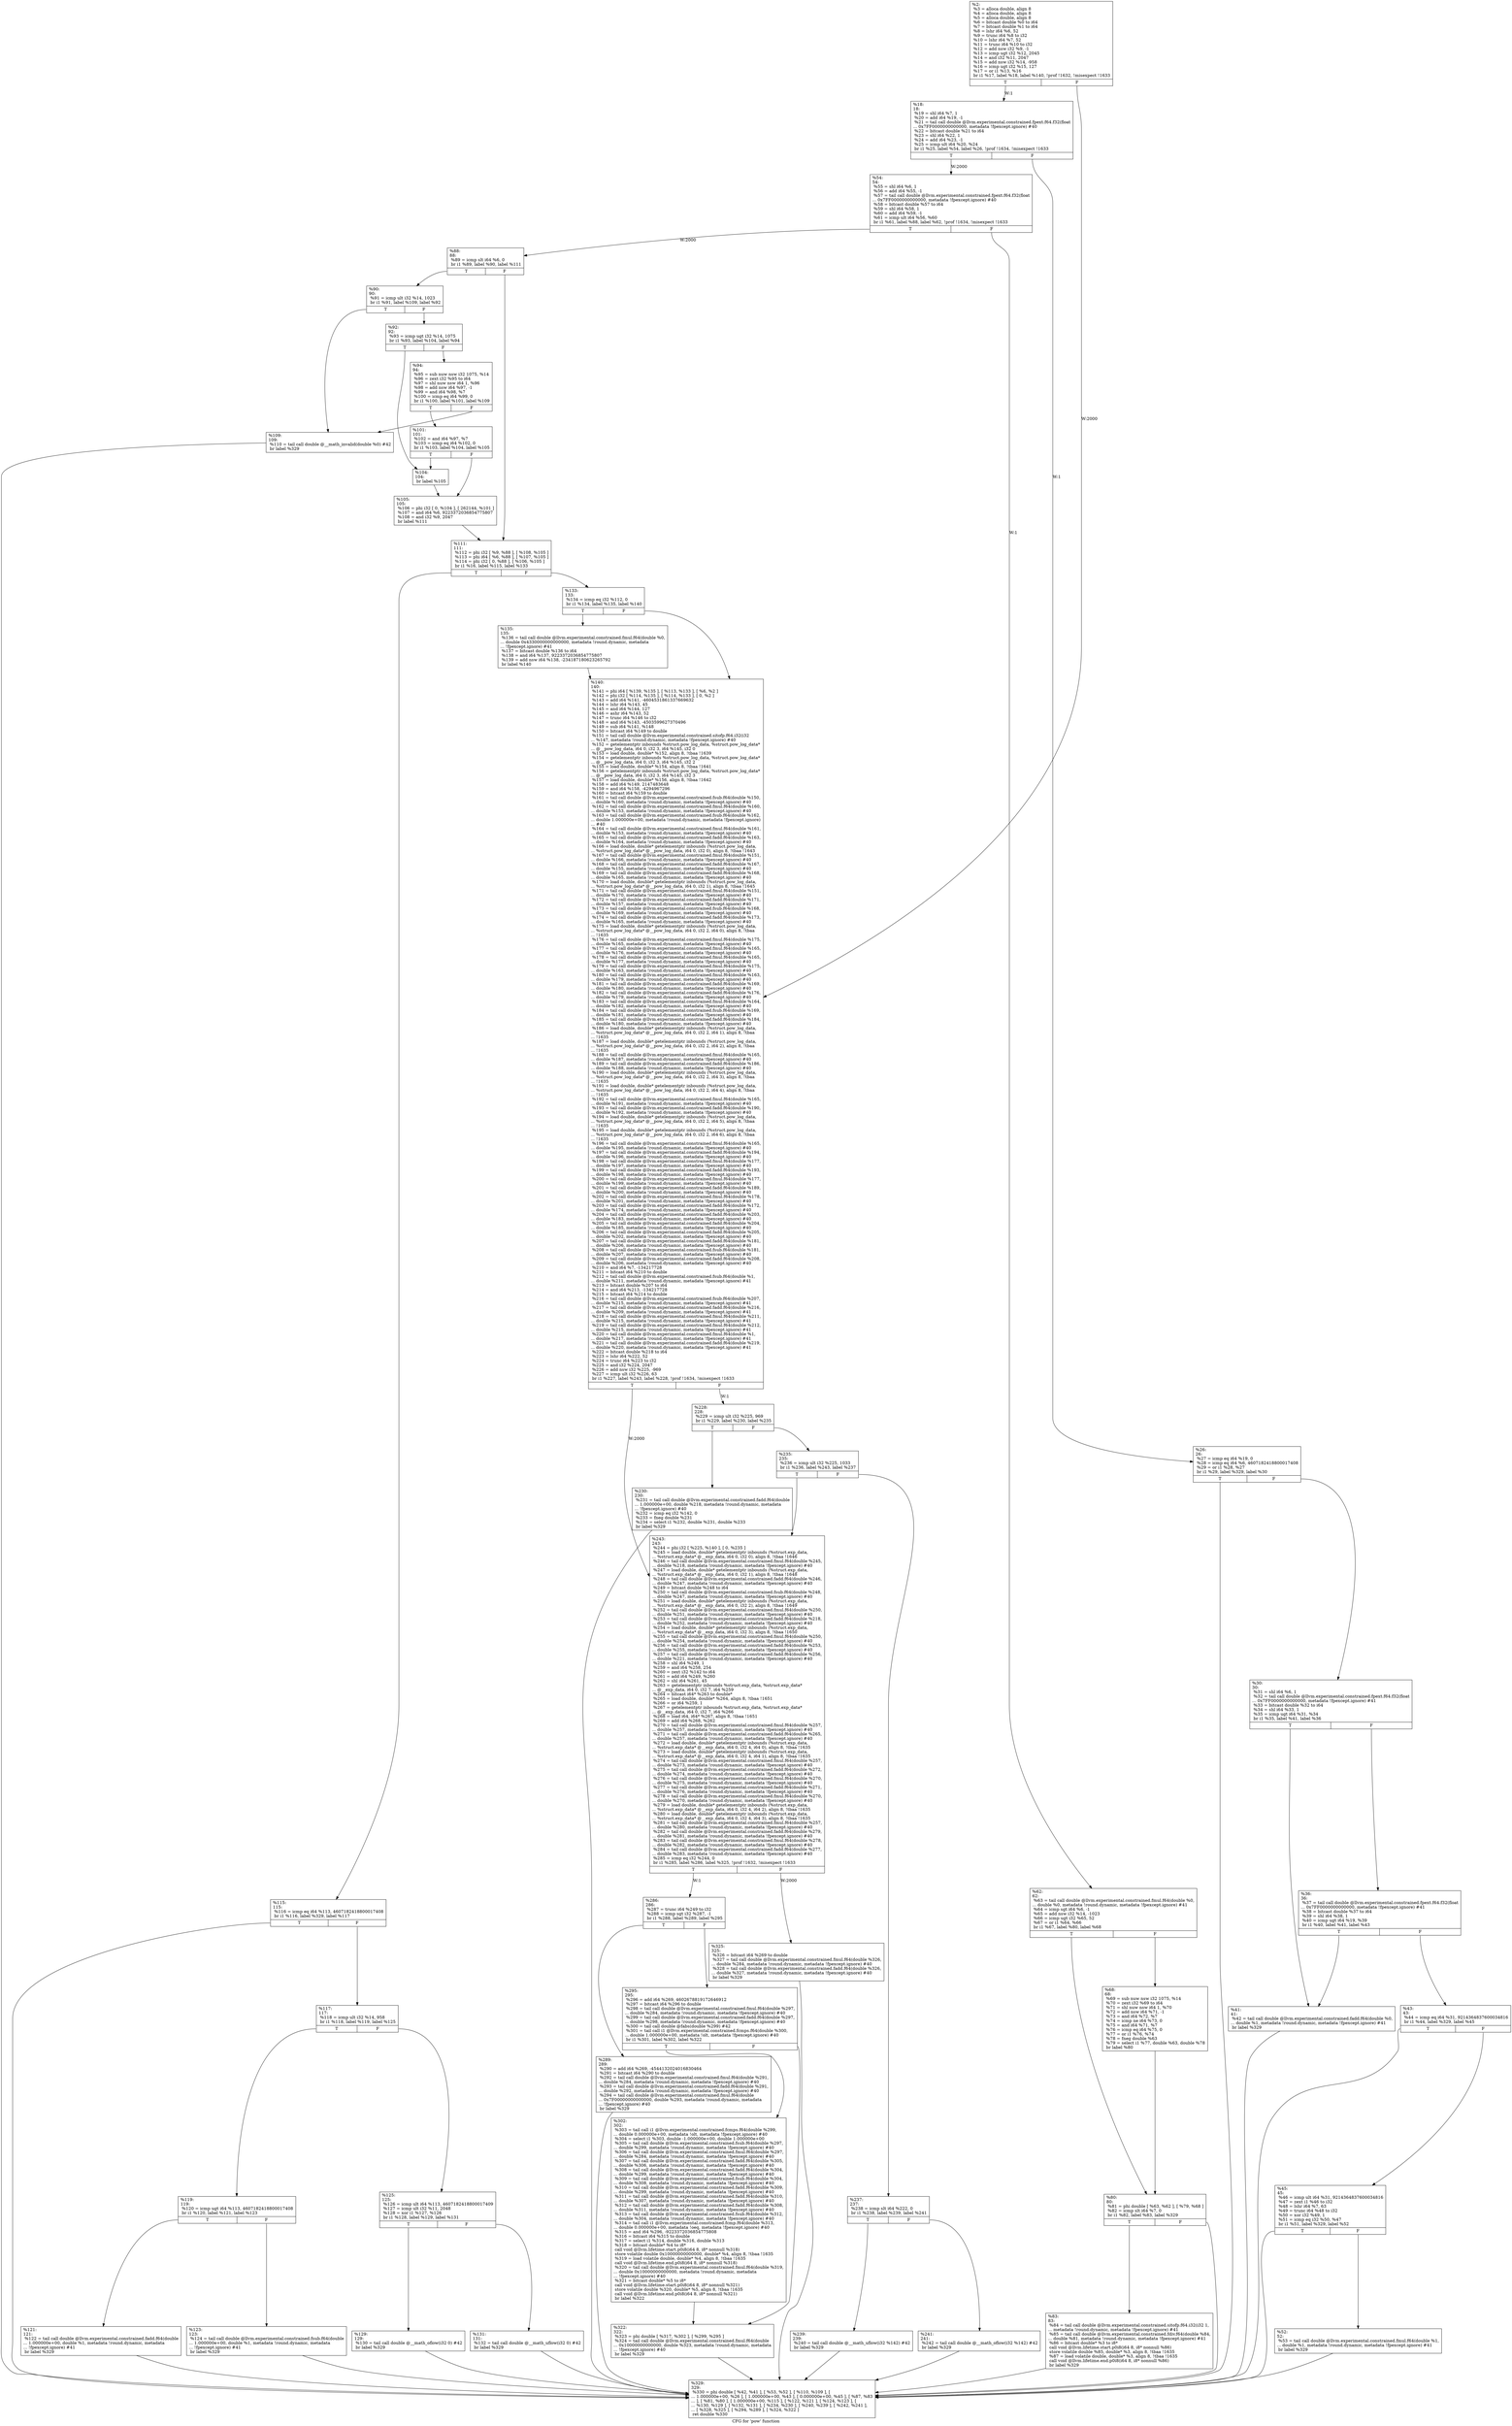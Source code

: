 digraph "CFG for 'pow' function" {
	label="CFG for 'pow' function";

	Node0x1887bf0 [shape=record,label="{%2:\l  %3 = alloca double, align 8\l  %4 = alloca double, align 8\l  %5 = alloca double, align 8\l  %6 = bitcast double %0 to i64\l  %7 = bitcast double %1 to i64\l  %8 = lshr i64 %6, 52\l  %9 = trunc i64 %8 to i32\l  %10 = lshr i64 %7, 52\l  %11 = trunc i64 %10 to i32\l  %12 = add nsw i32 %9, -1\l  %13 = icmp ugt i32 %12, 2045\l  %14 = and i32 %11, 2047\l  %15 = add nsw i32 %14, -958\l  %16 = icmp ugt i32 %15, 127\l  %17 = or i1 %13, %16\l  br i1 %17, label %18, label %140, !prof !1632, !misexpect !1633\l|{<s0>T|<s1>F}}"];
	Node0x1887bf0:s0 -> Node0x1887ca0[label="W:1"];
	Node0x1887bf0:s1 -> Node0x18886a0[label="W:2000"];
	Node0x1887ca0 [shape=record,label="{%18:\l18:                                               \l  %19 = shl i64 %7, 1\l  %20 = add i64 %19, -1\l  %21 = tail call double @llvm.experimental.constrained.fpext.f64.f32(float\l... 0x7FF0000000000000, metadata !fpexcept.ignore) #40\l  %22 = bitcast double %21 to i64\l  %23 = shl i64 %22, 1\l  %24 = add i64 %23, -1\l  %25 = icmp ult i64 %20, %24\l  br i1 %25, label %54, label %26, !prof !1634, !misexpect !1633\l|{<s0>T|<s1>F}}"];
	Node0x1887ca0:s0 -> Node0x1887f20[label="W:2000"];
	Node0x1887ca0:s1 -> Node0x1887cf0[label="W:1"];
	Node0x1887cf0 [shape=record,label="{%26:\l26:                                               \l  %27 = icmp eq i64 %19, 0\l  %28 = icmp eq i64 %6, 4607182418800017408\l  %29 = or i1 %28, %27\l  br i1 %29, label %329, label %30\l|{<s0>T|<s1>F}}"];
	Node0x1887cf0:s0 -> Node0x1888b00;
	Node0x1887cf0:s1 -> Node0x1887d40;
	Node0x1887d40 [shape=record,label="{%30:\l30:                                               \l  %31 = shl i64 %6, 1\l  %32 = tail call double @llvm.experimental.constrained.fpext.f64.f32(float\l... 0x7FF0000000000000, metadata !fpexcept.ignore) #41\l  %33 = bitcast double %32 to i64\l  %34 = shl i64 %33, 1\l  %35 = icmp ugt i64 %31, %34\l  br i1 %35, label %41, label %36\l|{<s0>T|<s1>F}}"];
	Node0x1887d40:s0 -> Node0x1887de0;
	Node0x1887d40:s1 -> Node0x1887d90;
	Node0x1887d90 [shape=record,label="{%36:\l36:                                               \l  %37 = tail call double @llvm.experimental.constrained.fpext.f64.f32(float\l... 0x7FF0000000000000, metadata !fpexcept.ignore) #41\l  %38 = bitcast double %37 to i64\l  %39 = shl i64 %38, 1\l  %40 = icmp ugt i64 %19, %39\l  br i1 %40, label %41, label %43\l|{<s0>T|<s1>F}}"];
	Node0x1887d90:s0 -> Node0x1887de0;
	Node0x1887d90:s1 -> Node0x1887e30;
	Node0x1887de0 [shape=record,label="{%41:\l41:                                               \l  %42 = tail call double @llvm.experimental.constrained.fadd.f64(double %0,\l... double %1, metadata !round.dynamic, metadata !fpexcept.ignore) #41\l  br label %329\l}"];
	Node0x1887de0 -> Node0x1888b00;
	Node0x1887e30 [shape=record,label="{%43:\l43:                                               \l  %44 = icmp eq i64 %31, 9214364837600034816\l  br i1 %44, label %329, label %45\l|{<s0>T|<s1>F}}"];
	Node0x1887e30:s0 -> Node0x1888b00;
	Node0x1887e30:s1 -> Node0x1887e80;
	Node0x1887e80 [shape=record,label="{%45:\l45:                                               \l  %46 = icmp ult i64 %31, 9214364837600034816\l  %47 = zext i1 %46 to i32\l  %48 = lshr i64 %7, 63\l  %49 = trunc i64 %48 to i32\l  %50 = xor i32 %49, 1\l  %51 = icmp eq i32 %50, %47\l  br i1 %51, label %329, label %52\l|{<s0>T|<s1>F}}"];
	Node0x1887e80:s0 -> Node0x1888b00;
	Node0x1887e80:s1 -> Node0x1887ed0;
	Node0x1887ed0 [shape=record,label="{%52:\l52:                                               \l  %53 = tail call double @llvm.experimental.constrained.fmul.f64(double %1,\l... double %1, metadata !round.dynamic, metadata !fpexcept.ignore) #41\l  br label %329\l}"];
	Node0x1887ed0 -> Node0x1888b00;
	Node0x1887f20 [shape=record,label="{%54:\l54:                                               \l  %55 = shl i64 %6, 1\l  %56 = add i64 %55, -1\l  %57 = tail call double @llvm.experimental.constrained.fpext.f64.f32(float\l... 0x7FF0000000000000, metadata !fpexcept.ignore) #40\l  %58 = bitcast double %57 to i64\l  %59 = shl i64 %58, 1\l  %60 = add i64 %59, -1\l  %61 = icmp ult i64 %56, %60\l  br i1 %61, label %88, label %62, !prof !1634, !misexpect !1633\l|{<s0>T|<s1>F}}"];
	Node0x1887f20:s0 -> Node0x18880b0[label="W:2000"];
	Node0x1887f20:s1 -> Node0x1887f70[label="W:1"];
	Node0x1887f70 [shape=record,label="{%62:\l62:                                               \l  %63 = tail call double @llvm.experimental.constrained.fmul.f64(double %0,\l... double %0, metadata !round.dynamic, metadata !fpexcept.ignore) #41\l  %64 = icmp sgt i64 %6, -1\l  %65 = add nsw i32 %14, -1023\l  %66 = icmp ugt i32 %65, 52\l  %67 = or i1 %64, %66\l  br i1 %67, label %80, label %68\l|{<s0>T|<s1>F}}"];
	Node0x1887f70:s0 -> Node0x1888010;
	Node0x1887f70:s1 -> Node0x1887fc0;
	Node0x1887fc0 [shape=record,label="{%68:\l68:                                               \l  %69 = sub nuw nsw i32 1075, %14\l  %70 = zext i32 %69 to i64\l  %71 = shl nuw nsw i64 1, %70\l  %72 = add nsw i64 %71, -1\l  %73 = and i64 %72, %7\l  %74 = icmp ne i64 %73, 0\l  %75 = and i64 %71, %7\l  %76 = icmp eq i64 %75, 0\l  %77 = or i1 %76, %74\l  %78 = fneg double %63\l  %79 = select i1 %77, double %63, double %78\l  br label %80\l}"];
	Node0x1887fc0 -> Node0x1888010;
	Node0x1888010 [shape=record,label="{%80:\l80:                                               \l  %81 = phi double [ %63, %62 ], [ %79, %68 ]\l  %82 = icmp slt i64 %7, 0\l  br i1 %82, label %83, label %329\l|{<s0>T|<s1>F}}"];
	Node0x1888010:s0 -> Node0x1888060;
	Node0x1888010:s1 -> Node0x1888b00;
	Node0x1888060 [shape=record,label="{%83:\l83:                                               \l  %84 = tail call double @llvm.experimental.constrained.sitofp.f64.i32(i32 1,\l... metadata !round.dynamic, metadata !fpexcept.ignore) #41\l  %85 = tail call double @llvm.experimental.constrained.fdiv.f64(double %84,\l... double %81, metadata !round.dynamic, metadata !fpexcept.ignore) #41\l  %86 = bitcast double* %3 to i8*\l  call void @llvm.lifetime.start.p0i8(i64 8, i8* nonnull %86)\l  store volatile double %85, double* %3, align 8, !tbaa !1635\l  %87 = load volatile double, double* %3, align 8, !tbaa !1635\l  call void @llvm.lifetime.end.p0i8(i64 8, i8* nonnull %86)\l  br label %329\l}"];
	Node0x1888060 -> Node0x1888b00;
	Node0x18880b0 [shape=record,label="{%88:\l88:                                               \l  %89 = icmp slt i64 %6, 0\l  br i1 %89, label %90, label %111\l|{<s0>T|<s1>F}}"];
	Node0x18880b0:s0 -> Node0x1888100;
	Node0x18880b0:s1 -> Node0x1888330;
	Node0x1888100 [shape=record,label="{%90:\l90:                                               \l  %91 = icmp ult i32 %14, 1023\l  br i1 %91, label %109, label %92\l|{<s0>T|<s1>F}}"];
	Node0x1888100:s0 -> Node0x18882e0;
	Node0x1888100:s1 -> Node0x1888150;
	Node0x1888150 [shape=record,label="{%92:\l92:                                               \l  %93 = icmp ugt i32 %14, 1075\l  br i1 %93, label %104, label %94\l|{<s0>T|<s1>F}}"];
	Node0x1888150:s0 -> Node0x1888240;
	Node0x1888150:s1 -> Node0x18881a0;
	Node0x18881a0 [shape=record,label="{%94:\l94:                                               \l  %95 = sub nuw nsw i32 1075, %14\l  %96 = zext i32 %95 to i64\l  %97 = shl nuw nsw i64 1, %96\l  %98 = add nsw i64 %97, -1\l  %99 = and i64 %98, %7\l  %100 = icmp eq i64 %99, 0\l  br i1 %100, label %101, label %109\l|{<s0>T|<s1>F}}"];
	Node0x18881a0:s0 -> Node0x18881f0;
	Node0x18881a0:s1 -> Node0x18882e0;
	Node0x18881f0 [shape=record,label="{%101:\l101:                                              \l  %102 = and i64 %97, %7\l  %103 = icmp eq i64 %102, 0\l  br i1 %103, label %104, label %105\l|{<s0>T|<s1>F}}"];
	Node0x18881f0:s0 -> Node0x1888240;
	Node0x18881f0:s1 -> Node0x1888290;
	Node0x1888240 [shape=record,label="{%104:\l104:                                              \l  br label %105\l}"];
	Node0x1888240 -> Node0x1888290;
	Node0x1888290 [shape=record,label="{%105:\l105:                                              \l  %106 = phi i32 [ 0, %104 ], [ 262144, %101 ]\l  %107 = and i64 %6, 9223372036854775807\l  %108 = and i32 %9, 2047\l  br label %111\l}"];
	Node0x1888290 -> Node0x1888330;
	Node0x18882e0 [shape=record,label="{%109:\l109:                                              \l  %110 = tail call double @__math_invalid(double %0) #42\l  br label %329\l}"];
	Node0x18882e0 -> Node0x1888b00;
	Node0x1888330 [shape=record,label="{%111:\l111:                                              \l  %112 = phi i32 [ %9, %88 ], [ %108, %105 ]\l  %113 = phi i64 [ %6, %88 ], [ %107, %105 ]\l  %114 = phi i32 [ 0, %88 ], [ %106, %105 ]\l  br i1 %16, label %115, label %133\l|{<s0>T|<s1>F}}"];
	Node0x1888330:s0 -> Node0x1888380;
	Node0x1888330:s1 -> Node0x1888600;
	Node0x1888380 [shape=record,label="{%115:\l115:                                              \l  %116 = icmp eq i64 %113, 4607182418800017408\l  br i1 %116, label %329, label %117\l|{<s0>T|<s1>F}}"];
	Node0x1888380:s0 -> Node0x1888b00;
	Node0x1888380:s1 -> Node0x18883d0;
	Node0x18883d0 [shape=record,label="{%117:\l117:                                              \l  %118 = icmp ult i32 %14, 958\l  br i1 %118, label %119, label %125\l|{<s0>T|<s1>F}}"];
	Node0x18883d0:s0 -> Node0x1888420;
	Node0x18883d0:s1 -> Node0x1888510;
	Node0x1888420 [shape=record,label="{%119:\l119:                                              \l  %120 = icmp ugt i64 %113, 4607182418800017408\l  br i1 %120, label %121, label %123\l|{<s0>T|<s1>F}}"];
	Node0x1888420:s0 -> Node0x1888470;
	Node0x1888420:s1 -> Node0x18884c0;
	Node0x1888470 [shape=record,label="{%121:\l121:                                              \l  %122 = tail call double @llvm.experimental.constrained.fadd.f64(double\l... 1.000000e+00, double %1, metadata !round.dynamic, metadata\l... !fpexcept.ignore) #41\l  br label %329\l}"];
	Node0x1888470 -> Node0x1888b00;
	Node0x18884c0 [shape=record,label="{%123:\l123:                                              \l  %124 = tail call double @llvm.experimental.constrained.fsub.f64(double\l... 1.000000e+00, double %1, metadata !round.dynamic, metadata\l... !fpexcept.ignore) #41\l  br label %329\l}"];
	Node0x18884c0 -> Node0x1888b00;
	Node0x1888510 [shape=record,label="{%125:\l125:                                              \l  %126 = icmp ult i64 %113, 4607182418800017409\l  %127 = icmp ult i32 %11, 2048\l  %128 = xor i1 %127, %126\l  br i1 %128, label %129, label %131\l|{<s0>T|<s1>F}}"];
	Node0x1888510:s0 -> Node0x1888560;
	Node0x1888510:s1 -> Node0x18885b0;
	Node0x1888560 [shape=record,label="{%129:\l129:                                              \l  %130 = tail call double @__math_oflow(i32 0) #42\l  br label %329\l}"];
	Node0x1888560 -> Node0x1888b00;
	Node0x18885b0 [shape=record,label="{%131:\l131:                                              \l  %132 = tail call double @__math_uflow(i32 0) #42\l  br label %329\l}"];
	Node0x18885b0 -> Node0x1888b00;
	Node0x1888600 [shape=record,label="{%133:\l133:                                              \l  %134 = icmp eq i32 %112, 0\l  br i1 %134, label %135, label %140\l|{<s0>T|<s1>F}}"];
	Node0x1888600:s0 -> Node0x1888650;
	Node0x1888600:s1 -> Node0x18886a0;
	Node0x1888650 [shape=record,label="{%135:\l135:                                              \l  %136 = tail call double @llvm.experimental.constrained.fmul.f64(double %0,\l... double 0x4330000000000000, metadata !round.dynamic, metadata\l... !fpexcept.ignore) #41\l  %137 = bitcast double %136 to i64\l  %138 = and i64 %137, 9223372036854775807\l  %139 = add nsw i64 %138, -234187180623265792\l  br label %140\l}"];
	Node0x1888650 -> Node0x18886a0;
	Node0x18886a0 [shape=record,label="{%140:\l140:                                              \l  %141 = phi i64 [ %139, %135 ], [ %113, %133 ], [ %6, %2 ]\l  %142 = phi i32 [ %114, %135 ], [ %114, %133 ], [ 0, %2 ]\l  %143 = add i64 %141, -4604531861337669632\l  %144 = lshr i64 %143, 45\l  %145 = and i64 %144, 127\l  %146 = ashr i64 %143, 52\l  %147 = trunc i64 %146 to i32\l  %148 = and i64 %143, -4503599627370496\l  %149 = sub i64 %141, %148\l  %150 = bitcast i64 %149 to double\l  %151 = tail call double @llvm.experimental.constrained.sitofp.f64.i32(i32\l... %147, metadata !round.dynamic, metadata !fpexcept.ignore) #40\l  %152 = getelementptr inbounds %struct.pow_log_data, %struct.pow_log_data*\l... @__pow_log_data, i64 0, i32 3, i64 %145, i32 0\l  %153 = load double, double* %152, align 8, !tbaa !1639\l  %154 = getelementptr inbounds %struct.pow_log_data, %struct.pow_log_data*\l... @__pow_log_data, i64 0, i32 3, i64 %145, i32 2\l  %155 = load double, double* %154, align 8, !tbaa !1641\l  %156 = getelementptr inbounds %struct.pow_log_data, %struct.pow_log_data*\l... @__pow_log_data, i64 0, i32 3, i64 %145, i32 3\l  %157 = load double, double* %156, align 8, !tbaa !1642\l  %158 = add i64 %149, 2147483648\l  %159 = and i64 %158, -4294967296\l  %160 = bitcast i64 %159 to double\l  %161 = tail call double @llvm.experimental.constrained.fsub.f64(double %150,\l... double %160, metadata !round.dynamic, metadata !fpexcept.ignore) #40\l  %162 = tail call double @llvm.experimental.constrained.fmul.f64(double %160,\l... double %153, metadata !round.dynamic, metadata !fpexcept.ignore) #40\l  %163 = tail call double @llvm.experimental.constrained.fsub.f64(double %162,\l... double 1.000000e+00, metadata !round.dynamic, metadata !fpexcept.ignore)\l... #40\l  %164 = tail call double @llvm.experimental.constrained.fmul.f64(double %161,\l... double %153, metadata !round.dynamic, metadata !fpexcept.ignore) #40\l  %165 = tail call double @llvm.experimental.constrained.fadd.f64(double %163,\l... double %164, metadata !round.dynamic, metadata !fpexcept.ignore) #40\l  %166 = load double, double* getelementptr inbounds (%struct.pow_log_data,\l... %struct.pow_log_data* @__pow_log_data, i64 0, i32 0), align 8, !tbaa !1643\l  %167 = tail call double @llvm.experimental.constrained.fmul.f64(double %151,\l... double %166, metadata !round.dynamic, metadata !fpexcept.ignore) #40\l  %168 = tail call double @llvm.experimental.constrained.fadd.f64(double %167,\l... double %155, metadata !round.dynamic, metadata !fpexcept.ignore) #40\l  %169 = tail call double @llvm.experimental.constrained.fadd.f64(double %168,\l... double %165, metadata !round.dynamic, metadata !fpexcept.ignore) #40\l  %170 = load double, double* getelementptr inbounds (%struct.pow_log_data,\l... %struct.pow_log_data* @__pow_log_data, i64 0, i32 1), align 8, !tbaa !1645\l  %171 = tail call double @llvm.experimental.constrained.fmul.f64(double %151,\l... double %170, metadata !round.dynamic, metadata !fpexcept.ignore) #40\l  %172 = tail call double @llvm.experimental.constrained.fadd.f64(double %171,\l... double %157, metadata !round.dynamic, metadata !fpexcept.ignore) #40\l  %173 = tail call double @llvm.experimental.constrained.fsub.f64(double %168,\l... double %169, metadata !round.dynamic, metadata !fpexcept.ignore) #40\l  %174 = tail call double @llvm.experimental.constrained.fadd.f64(double %173,\l... double %165, metadata !round.dynamic, metadata !fpexcept.ignore) #40\l  %175 = load double, double* getelementptr inbounds (%struct.pow_log_data,\l... %struct.pow_log_data* @__pow_log_data, i64 0, i32 2, i64 0), align 8, !tbaa\l... !1635\l  %176 = tail call double @llvm.experimental.constrained.fmul.f64(double %175,\l... double %165, metadata !round.dynamic, metadata !fpexcept.ignore) #40\l  %177 = tail call double @llvm.experimental.constrained.fmul.f64(double %165,\l... double %176, metadata !round.dynamic, metadata !fpexcept.ignore) #40\l  %178 = tail call double @llvm.experimental.constrained.fmul.f64(double %165,\l... double %177, metadata !round.dynamic, metadata !fpexcept.ignore) #40\l  %179 = tail call double @llvm.experimental.constrained.fmul.f64(double %175,\l... double %163, metadata !round.dynamic, metadata !fpexcept.ignore) #40\l  %180 = tail call double @llvm.experimental.constrained.fmul.f64(double %163,\l... double %179, metadata !round.dynamic, metadata !fpexcept.ignore) #40\l  %181 = tail call double @llvm.experimental.constrained.fadd.f64(double %169,\l... double %180, metadata !round.dynamic, metadata !fpexcept.ignore) #40\l  %182 = tail call double @llvm.experimental.constrained.fadd.f64(double %176,\l... double %179, metadata !round.dynamic, metadata !fpexcept.ignore) #40\l  %183 = tail call double @llvm.experimental.constrained.fmul.f64(double %164,\l... double %182, metadata !round.dynamic, metadata !fpexcept.ignore) #40\l  %184 = tail call double @llvm.experimental.constrained.fsub.f64(double %169,\l... double %181, metadata !round.dynamic, metadata !fpexcept.ignore) #40\l  %185 = tail call double @llvm.experimental.constrained.fadd.f64(double %184,\l... double %180, metadata !round.dynamic, metadata !fpexcept.ignore) #40\l  %186 = load double, double* getelementptr inbounds (%struct.pow_log_data,\l... %struct.pow_log_data* @__pow_log_data, i64 0, i32 2, i64 1), align 8, !tbaa\l... !1635\l  %187 = load double, double* getelementptr inbounds (%struct.pow_log_data,\l... %struct.pow_log_data* @__pow_log_data, i64 0, i32 2, i64 2), align 8, !tbaa\l... !1635\l  %188 = tail call double @llvm.experimental.constrained.fmul.f64(double %165,\l... double %187, metadata !round.dynamic, metadata !fpexcept.ignore) #40\l  %189 = tail call double @llvm.experimental.constrained.fadd.f64(double %186,\l... double %188, metadata !round.dynamic, metadata !fpexcept.ignore) #40\l  %190 = load double, double* getelementptr inbounds (%struct.pow_log_data,\l... %struct.pow_log_data* @__pow_log_data, i64 0, i32 2, i64 3), align 8, !tbaa\l... !1635\l  %191 = load double, double* getelementptr inbounds (%struct.pow_log_data,\l... %struct.pow_log_data* @__pow_log_data, i64 0, i32 2, i64 4), align 8, !tbaa\l... !1635\l  %192 = tail call double @llvm.experimental.constrained.fmul.f64(double %165,\l... double %191, metadata !round.dynamic, metadata !fpexcept.ignore) #40\l  %193 = tail call double @llvm.experimental.constrained.fadd.f64(double %190,\l... double %192, metadata !round.dynamic, metadata !fpexcept.ignore) #40\l  %194 = load double, double* getelementptr inbounds (%struct.pow_log_data,\l... %struct.pow_log_data* @__pow_log_data, i64 0, i32 2, i64 5), align 8, !tbaa\l... !1635\l  %195 = load double, double* getelementptr inbounds (%struct.pow_log_data,\l... %struct.pow_log_data* @__pow_log_data, i64 0, i32 2, i64 6), align 8, !tbaa\l... !1635\l  %196 = tail call double @llvm.experimental.constrained.fmul.f64(double %165,\l... double %195, metadata !round.dynamic, metadata !fpexcept.ignore) #40\l  %197 = tail call double @llvm.experimental.constrained.fadd.f64(double %194,\l... double %196, metadata !round.dynamic, metadata !fpexcept.ignore) #40\l  %198 = tail call double @llvm.experimental.constrained.fmul.f64(double %177,\l... double %197, metadata !round.dynamic, metadata !fpexcept.ignore) #40\l  %199 = tail call double @llvm.experimental.constrained.fadd.f64(double %193,\l... double %198, metadata !round.dynamic, metadata !fpexcept.ignore) #40\l  %200 = tail call double @llvm.experimental.constrained.fmul.f64(double %177,\l... double %199, metadata !round.dynamic, metadata !fpexcept.ignore) #40\l  %201 = tail call double @llvm.experimental.constrained.fadd.f64(double %189,\l... double %200, metadata !round.dynamic, metadata !fpexcept.ignore) #40\l  %202 = tail call double @llvm.experimental.constrained.fmul.f64(double %178,\l... double %201, metadata !round.dynamic, metadata !fpexcept.ignore) #40\l  %203 = tail call double @llvm.experimental.constrained.fadd.f64(double %172,\l... double %174, metadata !round.dynamic, metadata !fpexcept.ignore) #40\l  %204 = tail call double @llvm.experimental.constrained.fadd.f64(double %203,\l... double %183, metadata !round.dynamic, metadata !fpexcept.ignore) #40\l  %205 = tail call double @llvm.experimental.constrained.fadd.f64(double %204,\l... double %185, metadata !round.dynamic, metadata !fpexcept.ignore) #40\l  %206 = tail call double @llvm.experimental.constrained.fadd.f64(double %205,\l... double %202, metadata !round.dynamic, metadata !fpexcept.ignore) #40\l  %207 = tail call double @llvm.experimental.constrained.fadd.f64(double %181,\l... double %206, metadata !round.dynamic, metadata !fpexcept.ignore) #40\l  %208 = tail call double @llvm.experimental.constrained.fsub.f64(double %181,\l... double %207, metadata !round.dynamic, metadata !fpexcept.ignore) #40\l  %209 = tail call double @llvm.experimental.constrained.fadd.f64(double %208,\l... double %206, metadata !round.dynamic, metadata !fpexcept.ignore) #40\l  %210 = and i64 %7, -134217728\l  %211 = bitcast i64 %210 to double\l  %212 = tail call double @llvm.experimental.constrained.fsub.f64(double %1,\l... double %211, metadata !round.dynamic, metadata !fpexcept.ignore) #41\l  %213 = bitcast double %207 to i64\l  %214 = and i64 %213, -134217728\l  %215 = bitcast i64 %214 to double\l  %216 = tail call double @llvm.experimental.constrained.fsub.f64(double %207,\l... double %215, metadata !round.dynamic, metadata !fpexcept.ignore) #41\l  %217 = tail call double @llvm.experimental.constrained.fadd.f64(double %216,\l... double %209, metadata !round.dynamic, metadata !fpexcept.ignore) #41\l  %218 = tail call double @llvm.experimental.constrained.fmul.f64(double %211,\l... double %215, metadata !round.dynamic, metadata !fpexcept.ignore) #41\l  %219 = tail call double @llvm.experimental.constrained.fmul.f64(double %212,\l... double %215, metadata !round.dynamic, metadata !fpexcept.ignore) #41\l  %220 = tail call double @llvm.experimental.constrained.fmul.f64(double %1,\l... double %217, metadata !round.dynamic, metadata !fpexcept.ignore) #41\l  %221 = tail call double @llvm.experimental.constrained.fadd.f64(double %219,\l... double %220, metadata !round.dynamic, metadata !fpexcept.ignore) #41\l  %222 = bitcast double %218 to i64\l  %223 = lshr i64 %222, 52\l  %224 = trunc i64 %223 to i32\l  %225 = and i32 %224, 2047\l  %226 = add nsw i32 %225, -969\l  %227 = icmp ult i32 %226, 63\l  br i1 %227, label %243, label %228, !prof !1634, !misexpect !1633\l|{<s0>T|<s1>F}}"];
	Node0x18886a0:s0 -> Node0x18888d0[label="W:2000"];
	Node0x18886a0:s1 -> Node0x18886f0[label="W:1"];
	Node0x18886f0 [shape=record,label="{%228:\l228:                                              \l  %229 = icmp ult i32 %225, 969\l  br i1 %229, label %230, label %235\l|{<s0>T|<s1>F}}"];
	Node0x18886f0:s0 -> Node0x1888740;
	Node0x18886f0:s1 -> Node0x1888790;
	Node0x1888740 [shape=record,label="{%230:\l230:                                              \l  %231 = tail call double @llvm.experimental.constrained.fadd.f64(double\l... 1.000000e+00, double %218, metadata !round.dynamic, metadata\l... !fpexcept.ignore) #40\l  %232 = icmp eq i32 %142, 0\l  %233 = fneg double %231\l  %234 = select i1 %232, double %231, double %233\l  br label %329\l}"];
	Node0x1888740 -> Node0x1888b00;
	Node0x1888790 [shape=record,label="{%235:\l235:                                              \l  %236 = icmp ult i32 %225, 1033\l  br i1 %236, label %243, label %237\l|{<s0>T|<s1>F}}"];
	Node0x1888790:s0 -> Node0x18888d0;
	Node0x1888790:s1 -> Node0x18887e0;
	Node0x18887e0 [shape=record,label="{%237:\l237:                                              \l  %238 = icmp slt i64 %222, 0\l  br i1 %238, label %239, label %241\l|{<s0>T|<s1>F}}"];
	Node0x18887e0:s0 -> Node0x1888830;
	Node0x18887e0:s1 -> Node0x1888880;
	Node0x1888830 [shape=record,label="{%239:\l239:                                              \l  %240 = tail call double @__math_uflow(i32 %142) #42\l  br label %329\l}"];
	Node0x1888830 -> Node0x1888b00;
	Node0x1888880 [shape=record,label="{%241:\l241:                                              \l  %242 = tail call double @__math_oflow(i32 %142) #42\l  br label %329\l}"];
	Node0x1888880 -> Node0x1888b00;
	Node0x18888d0 [shape=record,label="{%243:\l243:                                              \l  %244 = phi i32 [ %225, %140 ], [ 0, %235 ]\l  %245 = load double, double* getelementptr inbounds (%struct.exp_data,\l... %struct.exp_data* @__exp_data, i64 0, i32 0), align 8, !tbaa !1646\l  %246 = tail call double @llvm.experimental.constrained.fmul.f64(double %245,\l... double %218, metadata !round.dynamic, metadata !fpexcept.ignore) #40\l  %247 = load double, double* getelementptr inbounds (%struct.exp_data,\l... %struct.exp_data* @__exp_data, i64 0, i32 1), align 8, !tbaa !1648\l  %248 = tail call double @llvm.experimental.constrained.fadd.f64(double %246,\l... double %247, metadata !round.dynamic, metadata !fpexcept.ignore) #40\l  %249 = bitcast double %248 to i64\l  %250 = tail call double @llvm.experimental.constrained.fsub.f64(double %248,\l... double %247, metadata !round.dynamic, metadata !fpexcept.ignore) #40\l  %251 = load double, double* getelementptr inbounds (%struct.exp_data,\l... %struct.exp_data* @__exp_data, i64 0, i32 2), align 8, !tbaa !1649\l  %252 = tail call double @llvm.experimental.constrained.fmul.f64(double %250,\l... double %251, metadata !round.dynamic, metadata !fpexcept.ignore) #40\l  %253 = tail call double @llvm.experimental.constrained.fadd.f64(double %218,\l... double %252, metadata !round.dynamic, metadata !fpexcept.ignore) #40\l  %254 = load double, double* getelementptr inbounds (%struct.exp_data,\l... %struct.exp_data* @__exp_data, i64 0, i32 3), align 8, !tbaa !1650\l  %255 = tail call double @llvm.experimental.constrained.fmul.f64(double %250,\l... double %254, metadata !round.dynamic, metadata !fpexcept.ignore) #40\l  %256 = tail call double @llvm.experimental.constrained.fadd.f64(double %253,\l... double %255, metadata !round.dynamic, metadata !fpexcept.ignore) #40\l  %257 = tail call double @llvm.experimental.constrained.fadd.f64(double %256,\l... double %221, metadata !round.dynamic, metadata !fpexcept.ignore) #40\l  %258 = shl i64 %249, 1\l  %259 = and i64 %258, 254\l  %260 = zext i32 %142 to i64\l  %261 = add i64 %249, %260\l  %262 = shl i64 %261, 45\l  %263 = getelementptr inbounds %struct.exp_data, %struct.exp_data*\l... @__exp_data, i64 0, i32 7, i64 %259\l  %264 = bitcast i64* %263 to double*\l  %265 = load double, double* %264, align 8, !tbaa !1651\l  %266 = or i64 %259, 1\l  %267 = getelementptr inbounds %struct.exp_data, %struct.exp_data*\l... @__exp_data, i64 0, i32 7, i64 %266\l  %268 = load i64, i64* %267, align 8, !tbaa !1651\l  %269 = add i64 %268, %262\l  %270 = tail call double @llvm.experimental.constrained.fmul.f64(double %257,\l... double %257, metadata !round.dynamic, metadata !fpexcept.ignore) #40\l  %271 = tail call double @llvm.experimental.constrained.fadd.f64(double %265,\l... double %257, metadata !round.dynamic, metadata !fpexcept.ignore) #40\l  %272 = load double, double* getelementptr inbounds (%struct.exp_data,\l... %struct.exp_data* @__exp_data, i64 0, i32 4, i64 0), align 8, !tbaa !1635\l  %273 = load double, double* getelementptr inbounds (%struct.exp_data,\l... %struct.exp_data* @__exp_data, i64 0, i32 4, i64 1), align 8, !tbaa !1635\l  %274 = tail call double @llvm.experimental.constrained.fmul.f64(double %257,\l... double %273, metadata !round.dynamic, metadata !fpexcept.ignore) #40\l  %275 = tail call double @llvm.experimental.constrained.fadd.f64(double %272,\l... double %274, metadata !round.dynamic, metadata !fpexcept.ignore) #40\l  %276 = tail call double @llvm.experimental.constrained.fmul.f64(double %270,\l... double %275, metadata !round.dynamic, metadata !fpexcept.ignore) #40\l  %277 = tail call double @llvm.experimental.constrained.fadd.f64(double %271,\l... double %276, metadata !round.dynamic, metadata !fpexcept.ignore) #40\l  %278 = tail call double @llvm.experimental.constrained.fmul.f64(double %270,\l... double %270, metadata !round.dynamic, metadata !fpexcept.ignore) #40\l  %279 = load double, double* getelementptr inbounds (%struct.exp_data,\l... %struct.exp_data* @__exp_data, i64 0, i32 4, i64 2), align 8, !tbaa !1635\l  %280 = load double, double* getelementptr inbounds (%struct.exp_data,\l... %struct.exp_data* @__exp_data, i64 0, i32 4, i64 3), align 8, !tbaa !1635\l  %281 = tail call double @llvm.experimental.constrained.fmul.f64(double %257,\l... double %280, metadata !round.dynamic, metadata !fpexcept.ignore) #40\l  %282 = tail call double @llvm.experimental.constrained.fadd.f64(double %279,\l... double %281, metadata !round.dynamic, metadata !fpexcept.ignore) #40\l  %283 = tail call double @llvm.experimental.constrained.fmul.f64(double %278,\l... double %282, metadata !round.dynamic, metadata !fpexcept.ignore) #40\l  %284 = tail call double @llvm.experimental.constrained.fadd.f64(double %277,\l... double %283, metadata !round.dynamic, metadata !fpexcept.ignore) #40\l  %285 = icmp eq i32 %244, 0\l  br i1 %285, label %286, label %325, !prof !1632, !misexpect !1633\l|{<s0>T|<s1>F}}"];
	Node0x18888d0:s0 -> Node0x1888920[label="W:1"];
	Node0x18888d0:s1 -> Node0x1888ab0[label="W:2000"];
	Node0x1888920 [shape=record,label="{%286:\l286:                                              \l  %287 = trunc i64 %249 to i32\l  %288 = icmp sgt i32 %287, -1\l  br i1 %288, label %289, label %295\l|{<s0>T|<s1>F}}"];
	Node0x1888920:s0 -> Node0x1888970;
	Node0x1888920:s1 -> Node0x18889c0;
	Node0x1888970 [shape=record,label="{%289:\l289:                                              \l  %290 = add i64 %269, -4544132024016830464\l  %291 = bitcast i64 %290 to double\l  %292 = tail call double @llvm.experimental.constrained.fmul.f64(double %291,\l... double %284, metadata !round.dynamic, metadata !fpexcept.ignore) #40\l  %293 = tail call double @llvm.experimental.constrained.fadd.f64(double %291,\l... double %292, metadata !round.dynamic, metadata !fpexcept.ignore) #40\l  %294 = tail call double @llvm.experimental.constrained.fmul.f64(double\l... 0x7F00000000000000, double %293, metadata !round.dynamic, metadata\l... !fpexcept.ignore) #40\l  br label %329\l}"];
	Node0x1888970 -> Node0x1888b00;
	Node0x18889c0 [shape=record,label="{%295:\l295:                                              \l  %296 = add i64 %269, 4602678819172646912\l  %297 = bitcast i64 %296 to double\l  %298 = tail call double @llvm.experimental.constrained.fmul.f64(double %297,\l... double %284, metadata !round.dynamic, metadata !fpexcept.ignore) #40\l  %299 = tail call double @llvm.experimental.constrained.fadd.f64(double %297,\l... double %298, metadata !round.dynamic, metadata !fpexcept.ignore) #40\l  %300 = tail call double @fabs(double %299) #42\l  %301 = tail call i1 @llvm.experimental.constrained.fcmps.f64(double %300,\l... double 1.000000e+00, metadata !olt, metadata !fpexcept.ignore) #40\l  br i1 %301, label %302, label %322\l|{<s0>T|<s1>F}}"];
	Node0x18889c0:s0 -> Node0x1888a10;
	Node0x18889c0:s1 -> Node0x1888a60;
	Node0x1888a10 [shape=record,label="{%302:\l302:                                              \l  %303 = tail call i1 @llvm.experimental.constrained.fcmps.f64(double %299,\l... double 0.000000e+00, metadata !olt, metadata !fpexcept.ignore) #40\l  %304 = select i1 %303, double -1.000000e+00, double 1.000000e+00\l  %305 = tail call double @llvm.experimental.constrained.fsub.f64(double %297,\l... double %299, metadata !round.dynamic, metadata !fpexcept.ignore) #40\l  %306 = tail call double @llvm.experimental.constrained.fmul.f64(double %297,\l... double %284, metadata !round.dynamic, metadata !fpexcept.ignore) #40\l  %307 = tail call double @llvm.experimental.constrained.fadd.f64(double %305,\l... double %306, metadata !round.dynamic, metadata !fpexcept.ignore) #40\l  %308 = tail call double @llvm.experimental.constrained.fadd.f64(double %304,\l... double %299, metadata !round.dynamic, metadata !fpexcept.ignore) #40\l  %309 = tail call double @llvm.experimental.constrained.fsub.f64(double %304,\l... double %308, metadata !round.dynamic, metadata !fpexcept.ignore) #40\l  %310 = tail call double @llvm.experimental.constrained.fadd.f64(double %309,\l... double %299, metadata !round.dynamic, metadata !fpexcept.ignore) #40\l  %311 = tail call double @llvm.experimental.constrained.fadd.f64(double %310,\l... double %307, metadata !round.dynamic, metadata !fpexcept.ignore) #40\l  %312 = tail call double @llvm.experimental.constrained.fadd.f64(double %308,\l... double %311, metadata !round.dynamic, metadata !fpexcept.ignore) #40\l  %313 = tail call double @llvm.experimental.constrained.fsub.f64(double %312,\l... double %304, metadata !round.dynamic, metadata !fpexcept.ignore) #40\l  %314 = tail call i1 @llvm.experimental.constrained.fcmp.f64(double %313,\l... double 0.000000e+00, metadata !oeq, metadata !fpexcept.ignore) #40\l  %315 = and i64 %296, -9223372036854775808\l  %316 = bitcast i64 %315 to double\l  %317 = select i1 %314, double %316, double %313\l  %318 = bitcast double* %4 to i8*\l  call void @llvm.lifetime.start.p0i8(i64 8, i8* nonnull %318)\l  store volatile double 0x10000000000000, double* %4, align 8, !tbaa !1635\l  %319 = load volatile double, double* %4, align 8, !tbaa !1635\l  call void @llvm.lifetime.end.p0i8(i64 8, i8* nonnull %318)\l  %320 = tail call double @llvm.experimental.constrained.fmul.f64(double %319,\l... double 0x10000000000000, metadata !round.dynamic, metadata\l... !fpexcept.ignore) #40\l  %321 = bitcast double* %5 to i8*\l  call void @llvm.lifetime.start.p0i8(i64 8, i8* nonnull %321)\l  store volatile double %320, double* %5, align 8, !tbaa !1635\l  call void @llvm.lifetime.end.p0i8(i64 8, i8* nonnull %321)\l  br label %322\l}"];
	Node0x1888a10 -> Node0x1888a60;
	Node0x1888a60 [shape=record,label="{%322:\l322:                                              \l  %323 = phi double [ %317, %302 ], [ %299, %295 ]\l  %324 = tail call double @llvm.experimental.constrained.fmul.f64(double\l... 0x10000000000000, double %323, metadata !round.dynamic, metadata\l... !fpexcept.ignore) #40\l  br label %329\l}"];
	Node0x1888a60 -> Node0x1888b00;
	Node0x1888ab0 [shape=record,label="{%325:\l325:                                              \l  %326 = bitcast i64 %269 to double\l  %327 = tail call double @llvm.experimental.constrained.fmul.f64(double %326,\l... double %284, metadata !round.dynamic, metadata !fpexcept.ignore) #40\l  %328 = tail call double @llvm.experimental.constrained.fadd.f64(double %326,\l... double %327, metadata !round.dynamic, metadata !fpexcept.ignore) #40\l  br label %329\l}"];
	Node0x1888ab0 -> Node0x1888b00;
	Node0x1888b00 [shape=record,label="{%329:\l329:                                              \l  %330 = phi double [ %42, %41 ], [ %53, %52 ], [ %110, %109 ], [\l... 1.000000e+00, %26 ], [ 1.000000e+00, %43 ], [ 0.000000e+00, %45 ], [ %87, %83\l... ], [ %81, %80 ], [ 1.000000e+00, %115 ], [ %122, %121 ], [ %124, %123 ], [\l... %130, %129 ], [ %132, %131 ], [ %234, %230 ], [ %240, %239 ], [ %242, %241 ],\l... [ %328, %325 ], [ %294, %289 ], [ %324, %322 ]\l  ret double %330\l}"];
}
